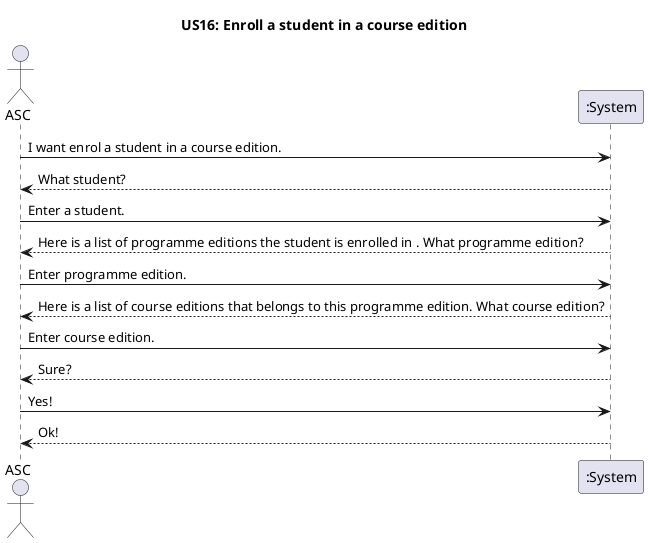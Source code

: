 @startuml
title US16: Enroll a student in a course edition
actor ASC
participant ":System" as System
ASC -> System: I want enrol a student in a course edition.
System --> ASC: What student?
ASC -> System: Enter a student.
System --> ASC: Here is a list of programme editions the student is enrolled in . What programme edition?
ASC -> System: Enter programme edition.
System --> ASC: Here is a list of course editions that belongs to this programme edition. What course edition?
ASC -> System: Enter course edition.
System --> ASC: Sure?
ASC -> System: Yes!
System --> ASC: Ok!

@enduml